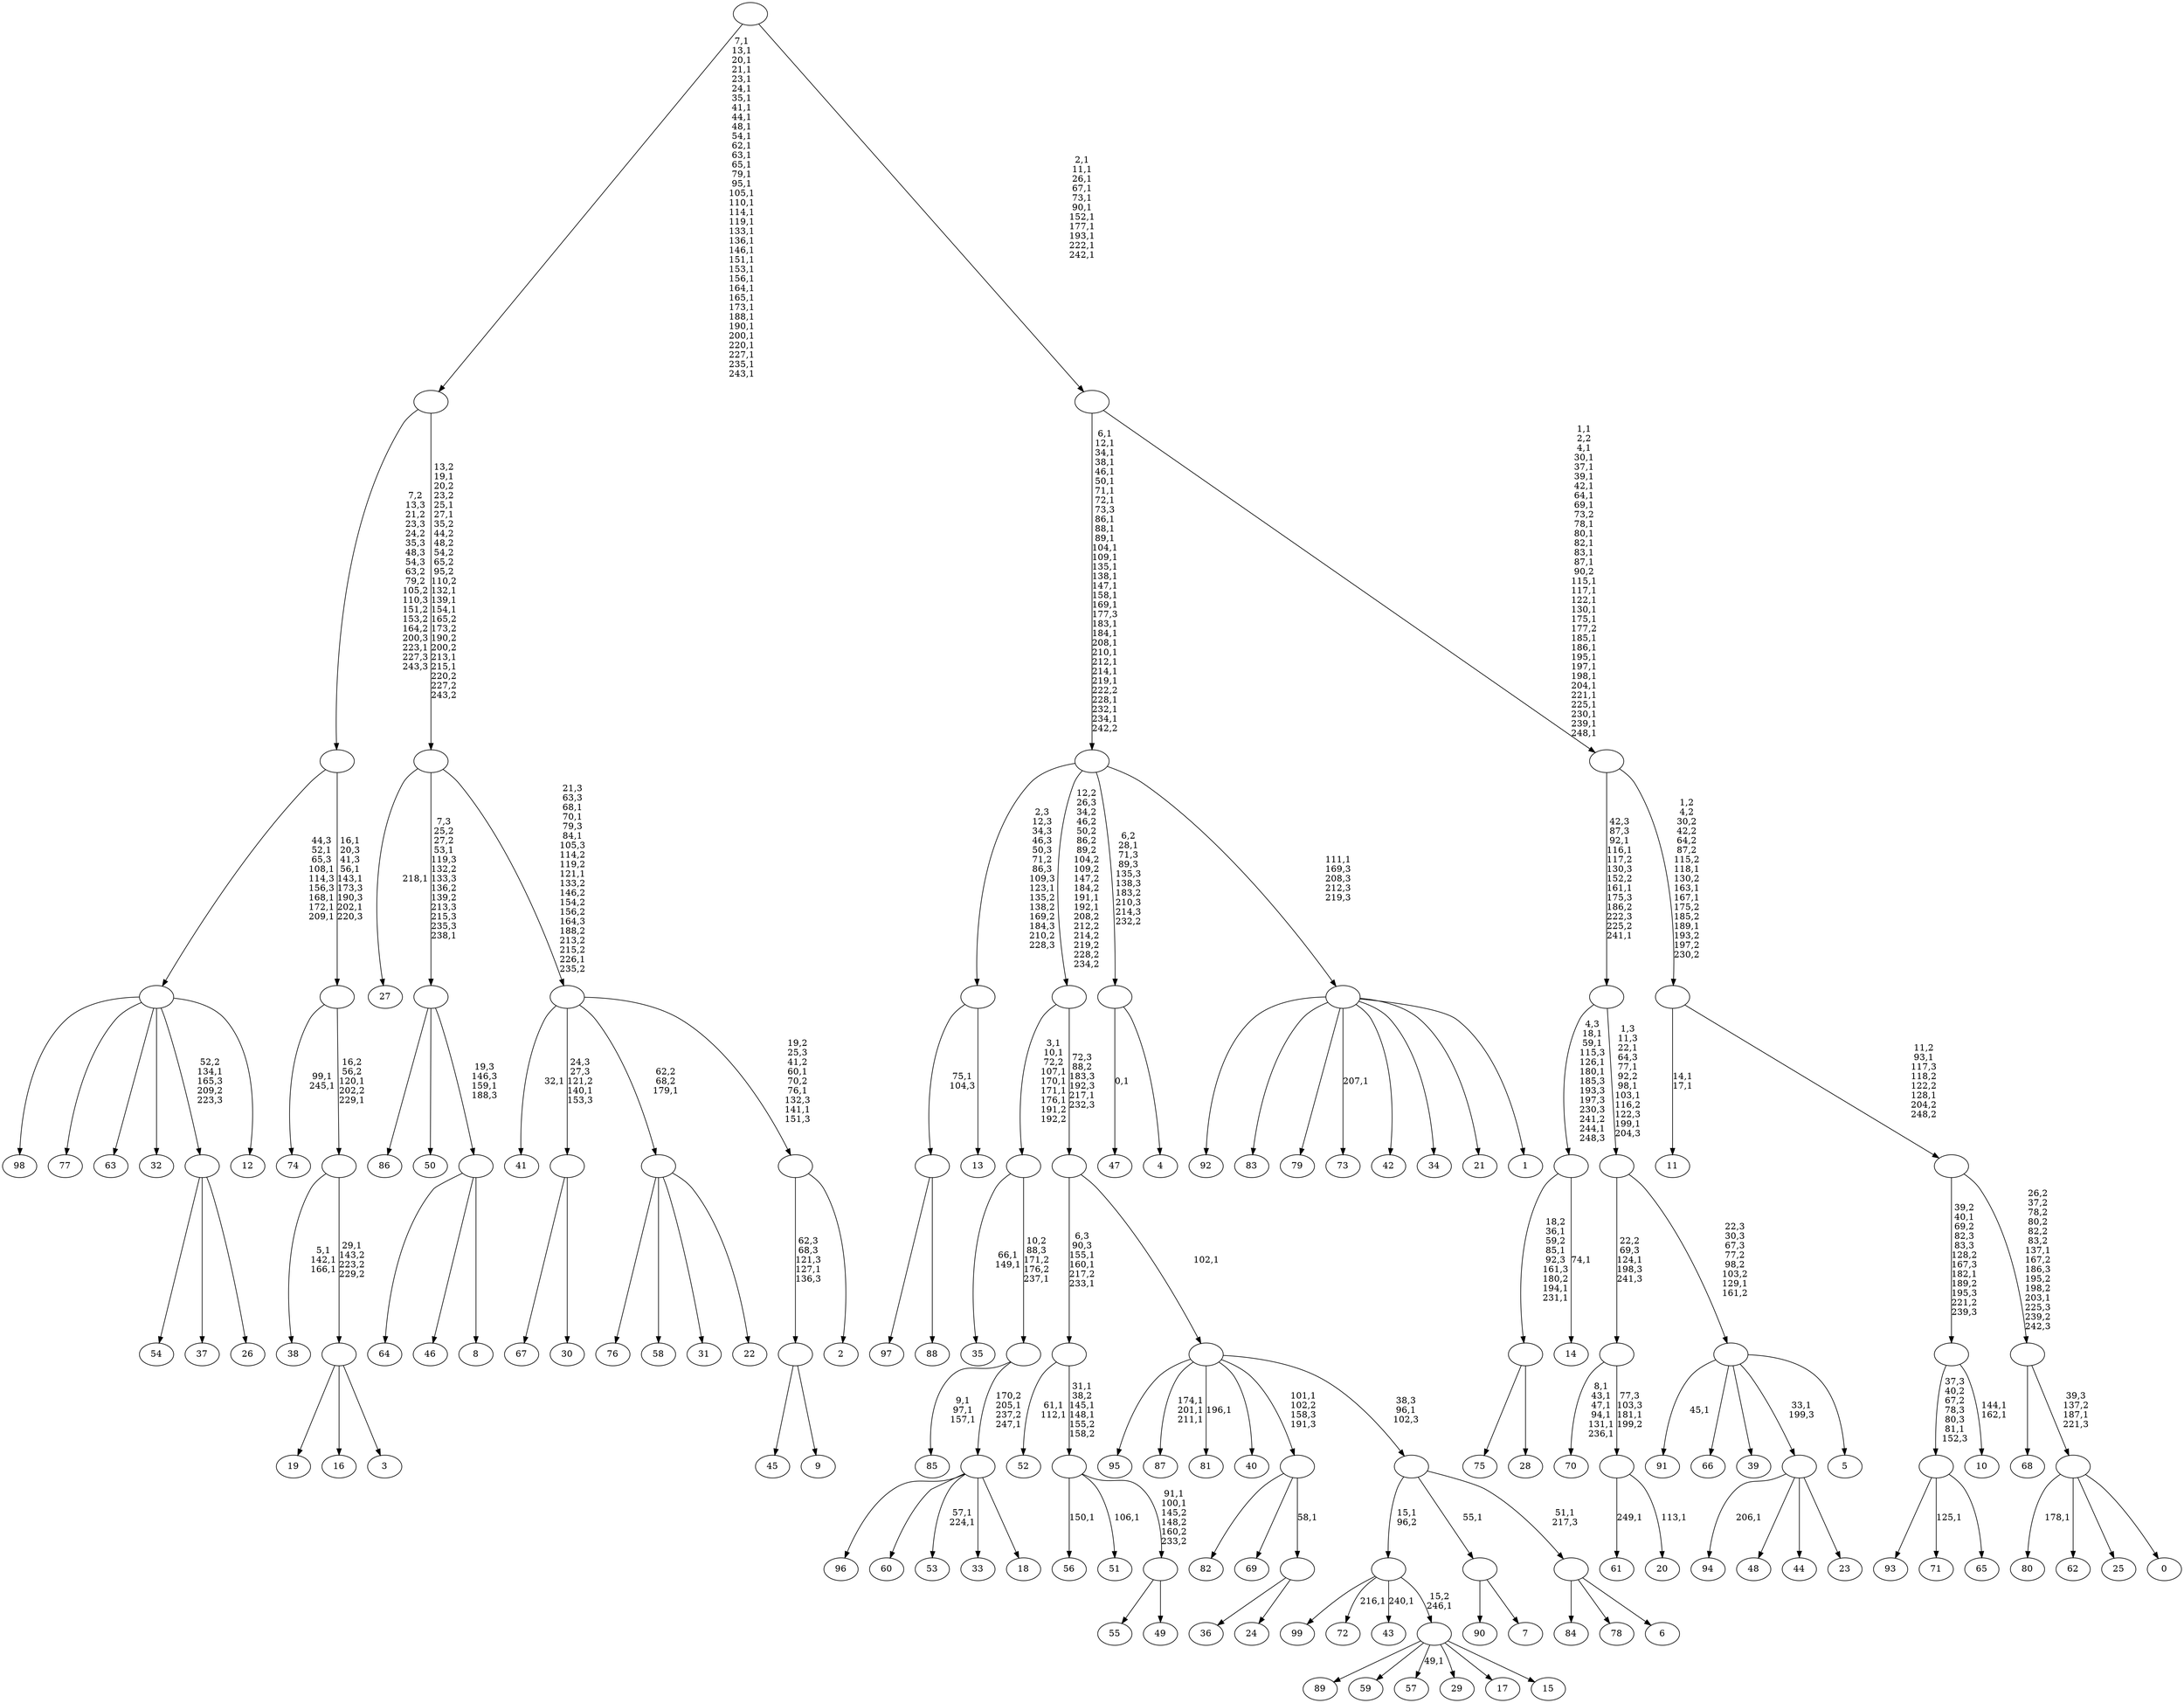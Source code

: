 digraph T {
	350 [label="99"]
	349 [label="98"]
	348 [label="97"]
	347 [label="96"]
	346 [label="95"]
	345 [label="94"]
	343 [label="93"]
	342 [label="92"]
	341 [label="91"]
	339 [label="90"]
	338 [label="89"]
	337 [label="88"]
	336 [label=""]
	335 [label="87"]
	331 [label="86"]
	330 [label="85"]
	326 [label="84"]
	325 [label="83"]
	324 [label="82"]
	323 [label="81"]
	321 [label="80"]
	319 [label="79"]
	318 [label="78"]
	317 [label="77"]
	316 [label="76"]
	315 [label="75"]
	314 [label="74"]
	311 [label="73"]
	309 [label="72"]
	307 [label="71"]
	305 [label="70"]
	298 [label="69"]
	297 [label="68"]
	296 [label="67"]
	295 [label="66"]
	294 [label="65"]
	293 [label=""]
	292 [label="64"]
	291 [label="63"]
	290 [label="62"]
	289 [label="61"]
	287 [label="60"]
	286 [label="59"]
	285 [label="58"]
	284 [label="57"]
	282 [label="56"]
	280 [label="55"]
	279 [label="54"]
	278 [label="53"]
	275 [label="52"]
	272 [label="51"]
	270 [label="50"]
	269 [label="49"]
	268 [label=""]
	266 [label=""]
	263 [label=""]
	260 [label="48"]
	259 [label="47"]
	257 [label="46"]
	256 [label="45"]
	255 [label="44"]
	254 [label="43"]
	252 [label="42"]
	251 [label="41"]
	249 [label="40"]
	248 [label="39"]
	247 [label="38"]
	243 [label="37"]
	242 [label="36"]
	241 [label="35"]
	238 [label="34"]
	237 [label="33"]
	236 [label="32"]
	235 [label="31"]
	234 [label="30"]
	233 [label=""]
	232 [label="29"]
	231 [label="28"]
	230 [label=""]
	226 [label="27"]
	224 [label="26"]
	223 [label=""]
	222 [label="25"]
	221 [label="24"]
	220 [label=""]
	219 [label=""]
	218 [label="23"]
	217 [label=""]
	216 [label="22"]
	215 [label=""]
	214 [label="21"]
	213 [label="20"]
	211 [label=""]
	210 [label=""]
	209 [label="19"]
	208 [label="18"]
	207 [label=""]
	205 [label=""]
	204 [label=""]
	198 [label="17"]
	197 [label="16"]
	196 [label="15"]
	195 [label=""]
	194 [label=""]
	193 [label="14"]
	191 [label=""]
	186 [label="13"]
	185 [label=""]
	184 [label="12"]
	183 [label=""]
	178 [label="11"]
	175 [label="10"]
	172 [label=""]
	170 [label="9"]
	169 [label=""]
	168 [label="8"]
	167 [label=""]
	166 [label=""]
	164 [label="7"]
	163 [label=""]
	162 [label="6"]
	161 [label=""]
	160 [label=""]
	159 [label=""]
	158 [label=""]
	157 [label=""]
	155 [label="5"]
	154 [label=""]
	153 [label=""]
	148 [label=""]
	144 [label="4"]
	143 [label=""]
	142 [label="3"]
	141 [label=""]
	140 [label=""]
	138 [label=""]
	134 [label=""]
	133 [label="2"]
	132 [label=""]
	129 [label=""]
	124 [label=""]
	116 [label=""]
	80 [label="1"]
	79 [label=""]
	78 [label=""]
	50 [label="0"]
	49 [label=""]
	48 [label=""]
	46 [label=""]
	44 [label=""]
	40 [label=""]
	11 [label=""]
	0 [label=""]
	336 -> 348 [label=""]
	336 -> 337 [label=""]
	293 -> 307 [label="125,1"]
	293 -> 343 [label=""]
	293 -> 294 [label=""]
	268 -> 280 [label=""]
	268 -> 269 [label=""]
	266 -> 268 [label="91,1\n100,1\n145,2\n148,2\n160,2\n233,2"]
	266 -> 272 [label="106,1"]
	266 -> 282 [label="150,1"]
	263 -> 266 [label="31,1\n38,2\n145,1\n148,1\n155,2\n158,2"]
	263 -> 275 [label="61,1\n112,1"]
	233 -> 296 [label=""]
	233 -> 234 [label=""]
	230 -> 315 [label=""]
	230 -> 231 [label=""]
	223 -> 279 [label=""]
	223 -> 243 [label=""]
	223 -> 224 [label=""]
	220 -> 242 [label=""]
	220 -> 221 [label=""]
	219 -> 324 [label=""]
	219 -> 298 [label=""]
	219 -> 220 [label="58,1"]
	217 -> 345 [label="206,1"]
	217 -> 260 [label=""]
	217 -> 255 [label=""]
	217 -> 218 [label=""]
	215 -> 316 [label=""]
	215 -> 285 [label=""]
	215 -> 235 [label=""]
	215 -> 216 [label=""]
	211 -> 213 [label="113,1"]
	211 -> 289 [label="249,1"]
	210 -> 305 [label="8,1\n43,1\n47,1\n94,1\n131,1\n236,1"]
	210 -> 211 [label="77,3\n103,3\n181,1\n199,2"]
	207 -> 278 [label="57,1\n224,1"]
	207 -> 347 [label=""]
	207 -> 287 [label=""]
	207 -> 237 [label=""]
	207 -> 208 [label=""]
	205 -> 207 [label="170,2\n205,1\n237,2\n247,1"]
	205 -> 330 [label="9,1\n97,1\n157,1"]
	204 -> 241 [label="66,1\n149,1"]
	204 -> 205 [label="10,2\n88,3\n171,2\n176,2\n237,1"]
	195 -> 284 [label="49,1"]
	195 -> 338 [label=""]
	195 -> 286 [label=""]
	195 -> 232 [label=""]
	195 -> 198 [label=""]
	195 -> 196 [label=""]
	194 -> 254 [label="240,1"]
	194 -> 309 [label="216,1"]
	194 -> 350 [label=""]
	194 -> 195 [label="15,2\n246,1"]
	191 -> 193 [label="74,1"]
	191 -> 230 [label="18,2\n36,1\n59,2\n85,1\n92,3\n161,3\n180,2\n194,1\n231,1"]
	185 -> 336 [label="75,1\n104,3"]
	185 -> 186 [label=""]
	183 -> 349 [label=""]
	183 -> 317 [label=""]
	183 -> 291 [label=""]
	183 -> 236 [label=""]
	183 -> 223 [label="52,2\n134,1\n165,3\n209,2\n223,3"]
	183 -> 184 [label=""]
	172 -> 175 [label="144,1\n162,1"]
	172 -> 293 [label="37,3\n40,2\n67,2\n78,3\n80,3\n81,1\n152,3"]
	169 -> 256 [label=""]
	169 -> 170 [label=""]
	167 -> 292 [label=""]
	167 -> 257 [label=""]
	167 -> 168 [label=""]
	166 -> 331 [label=""]
	166 -> 270 [label=""]
	166 -> 167 [label="19,3\n146,3\n159,1\n188,3"]
	163 -> 339 [label=""]
	163 -> 164 [label=""]
	161 -> 326 [label=""]
	161 -> 318 [label=""]
	161 -> 162 [label=""]
	160 -> 194 [label="15,1\n96,2"]
	160 -> 163 [label="55,1"]
	160 -> 161 [label="51,1\n217,3"]
	159 -> 323 [label="196,1"]
	159 -> 335 [label="174,1\n201,1\n211,1"]
	159 -> 346 [label=""]
	159 -> 249 [label=""]
	159 -> 219 [label="101,1\n102,2\n158,3\n191,3"]
	159 -> 160 [label="38,3\n96,1\n102,3"]
	158 -> 263 [label="6,3\n90,3\n155,1\n160,1\n217,2\n233,1"]
	158 -> 159 [label="102,1"]
	157 -> 204 [label="3,1\n10,1\n72,2\n107,1\n170,1\n171,1\n176,1\n191,2\n192,2"]
	157 -> 158 [label="72,3\n88,2\n183,3\n192,3\n217,1\n232,3"]
	154 -> 341 [label="45,1"]
	154 -> 295 [label=""]
	154 -> 248 [label=""]
	154 -> 217 [label="33,1\n199,3"]
	154 -> 155 [label=""]
	153 -> 210 [label="22,2\n69,3\n124,1\n198,3\n241,3"]
	153 -> 154 [label="22,3\n30,3\n67,3\n77,2\n98,2\n103,2\n129,1\n161,2"]
	148 -> 153 [label="1,3\n11,3\n22,1\n64,3\n77,1\n92,2\n98,1\n103,1\n116,2\n122,3\n199,1\n204,3"]
	148 -> 191 [label="4,3\n18,1\n59,1\n115,3\n126,1\n180,1\n185,3\n193,3\n197,3\n230,3\n241,2\n244,1\n248,3"]
	143 -> 259 [label="0,1"]
	143 -> 144 [label=""]
	141 -> 209 [label=""]
	141 -> 197 [label=""]
	141 -> 142 [label=""]
	140 -> 247 [label="5,1\n142,1\n166,1"]
	140 -> 141 [label="29,1\n143,2\n223,2\n229,2"]
	138 -> 140 [label="16,2\n56,2\n120,1\n202,2\n229,1"]
	138 -> 314 [label="99,1\n245,1"]
	134 -> 138 [label="16,1\n20,3\n41,3\n56,1\n143,1\n173,3\n190,3\n202,1\n220,3"]
	134 -> 183 [label="44,3\n52,1\n65,3\n108,1\n114,3\n156,3\n168,1\n172,1\n209,1"]
	132 -> 169 [label="62,3\n68,3\n121,3\n127,1\n136,3"]
	132 -> 133 [label=""]
	129 -> 132 [label="19,2\n25,3\n41,2\n60,1\n70,2\n76,1\n132,3\n141,1\n151,3"]
	129 -> 251 [label="32,1"]
	129 -> 233 [label="24,3\n27,3\n121,2\n140,1\n153,3"]
	129 -> 215 [label="62,2\n68,2\n179,1"]
	124 -> 129 [label="21,3\n63,3\n68,1\n70,1\n79,3\n84,1\n105,3\n114,2\n119,2\n121,1\n133,2\n146,2\n154,2\n156,2\n164,3\n188,2\n213,2\n215,2\n226,1\n235,2"]
	124 -> 166 [label="7,3\n25,2\n27,2\n53,1\n119,3\n132,2\n133,3\n136,2\n139,2\n213,3\n215,3\n235,3\n238,1"]
	124 -> 226 [label="218,1"]
	116 -> 124 [label="13,2\n19,1\n20,2\n23,2\n25,1\n27,1\n35,2\n44,2\n48,2\n54,2\n65,2\n95,2\n110,2\n132,1\n139,1\n154,1\n165,2\n173,2\n190,2\n200,2\n213,1\n215,1\n220,2\n227,2\n243,2"]
	116 -> 134 [label="7,2\n13,3\n21,2\n23,3\n24,2\n35,3\n48,3\n54,3\n63,2\n79,2\n105,2\n110,3\n151,2\n153,2\n164,2\n200,3\n223,1\n227,3\n243,3"]
	79 -> 311 [label="207,1"]
	79 -> 342 [label=""]
	79 -> 325 [label=""]
	79 -> 319 [label=""]
	79 -> 252 [label=""]
	79 -> 238 [label=""]
	79 -> 214 [label=""]
	79 -> 80 [label=""]
	78 -> 157 [label="12,2\n26,3\n34,2\n46,2\n50,2\n86,2\n89,2\n104,2\n109,2\n147,2\n184,2\n191,1\n192,1\n208,2\n212,2\n214,2\n219,2\n228,2\n234,2"]
	78 -> 185 [label="2,3\n12,3\n34,3\n46,3\n50,3\n71,2\n86,3\n109,3\n123,1\n135,2\n138,2\n169,2\n184,3\n210,2\n228,3"]
	78 -> 143 [label="6,2\n28,1\n71,3\n89,3\n135,3\n138,3\n183,2\n210,3\n214,3\n232,2"]
	78 -> 79 [label="111,1\n169,3\n208,3\n212,3\n219,3"]
	49 -> 321 [label="178,1"]
	49 -> 290 [label=""]
	49 -> 222 [label=""]
	49 -> 50 [label=""]
	48 -> 297 [label=""]
	48 -> 49 [label="39,3\n137,2\n187,1\n221,3"]
	46 -> 48 [label="26,2\n37,2\n78,2\n80,2\n82,2\n83,2\n137,1\n167,2\n186,3\n195,2\n198,2\n203,1\n225,3\n239,2\n242,3"]
	46 -> 172 [label="39,2\n40,1\n69,2\n82,3\n83,3\n128,2\n167,3\n182,1\n189,2\n195,3\n221,2\n239,3"]
	44 -> 46 [label="11,2\n93,1\n117,3\n118,2\n122,2\n128,1\n204,2\n248,2"]
	44 -> 178 [label="14,1\n17,1"]
	40 -> 44 [label="1,2\n4,2\n30,2\n42,2\n64,2\n87,2\n115,2\n118,1\n130,2\n163,1\n167,1\n175,2\n185,2\n189,1\n193,2\n197,2\n230,2"]
	40 -> 148 [label="42,3\n87,3\n92,1\n116,1\n117,2\n130,3\n152,2\n161,1\n175,3\n186,2\n222,3\n225,2\n241,1"]
	11 -> 40 [label="1,1\n2,2\n4,1\n30,1\n37,1\n39,1\n42,1\n64,1\n69,1\n73,2\n78,1\n80,1\n82,1\n83,1\n87,1\n90,2\n115,1\n117,1\n122,1\n130,1\n175,1\n177,2\n185,1\n186,1\n195,1\n197,1\n198,1\n204,1\n221,1\n225,1\n230,1\n239,1\n248,1"]
	11 -> 78 [label="6,1\n12,1\n34,1\n38,1\n46,1\n50,1\n71,1\n72,1\n73,3\n86,1\n88,1\n89,1\n104,1\n109,1\n135,1\n138,1\n147,1\n158,1\n169,1\n177,3\n183,1\n184,1\n208,1\n210,1\n212,1\n214,1\n219,1\n222,2\n228,1\n232,1\n234,1\n242,2"]
	0 -> 11 [label="2,1\n11,1\n26,1\n67,1\n73,1\n90,1\n152,1\n177,1\n193,1\n222,1\n242,1"]
	0 -> 116 [label="7,1\n13,1\n20,1\n21,1\n23,1\n24,1\n35,1\n41,1\n44,1\n48,1\n54,1\n62,1\n63,1\n65,1\n79,1\n95,1\n105,1\n110,1\n114,1\n119,1\n133,1\n136,1\n146,1\n151,1\n153,1\n156,1\n164,1\n165,1\n173,1\n188,1\n190,1\n200,1\n220,1\n227,1\n235,1\n243,1"]
}
